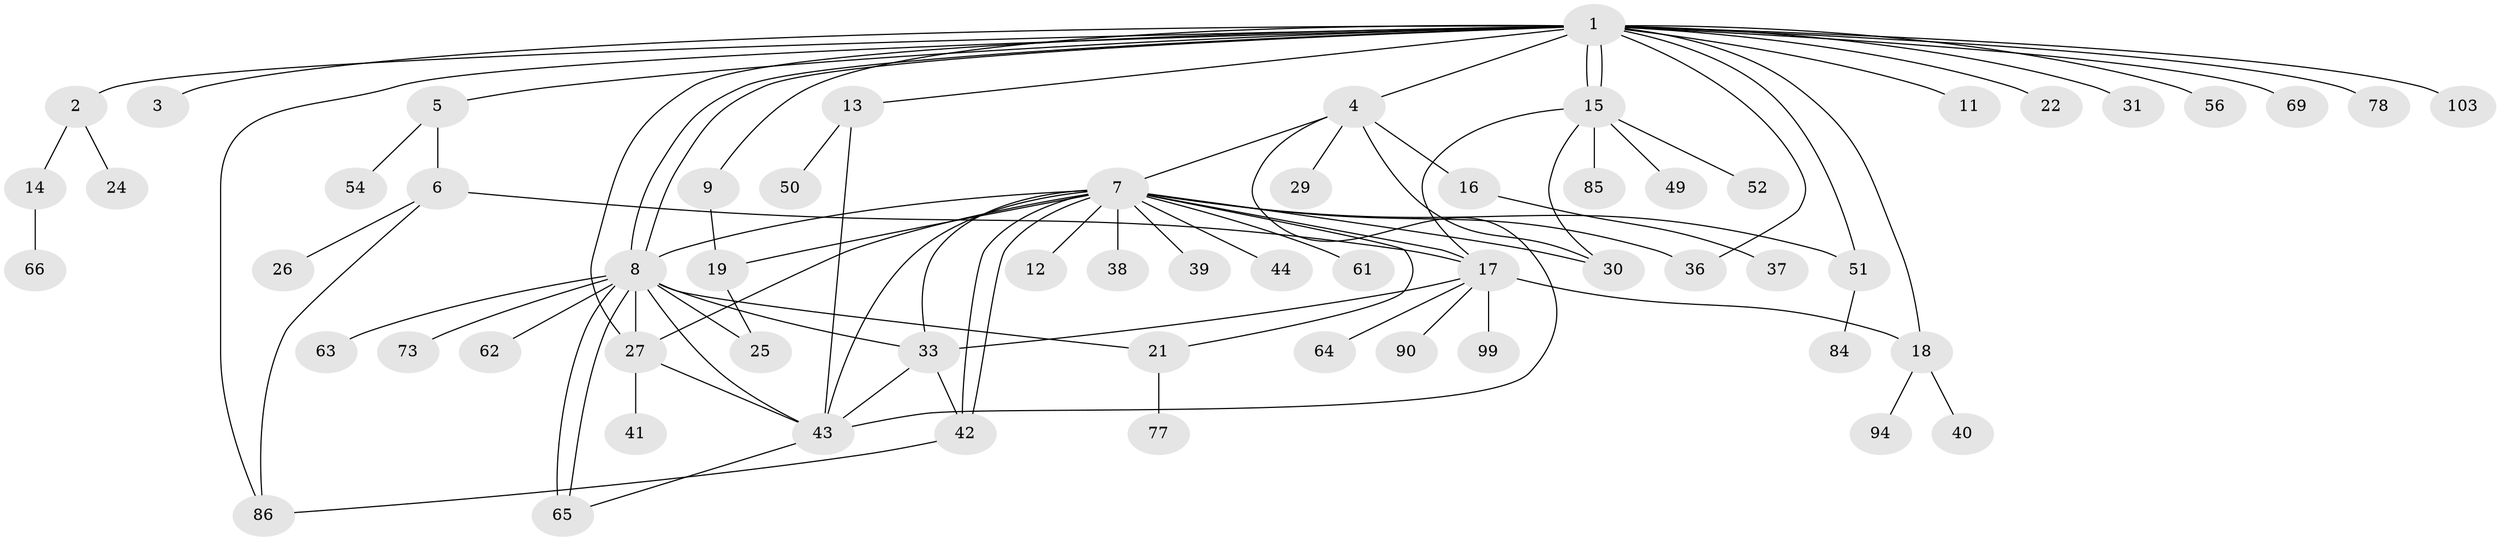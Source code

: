 // original degree distribution, {22: 0.008264462809917356, 3: 0.11570247933884298, 1: 0.5206611570247934, 6: 0.024793388429752067, 4: 0.08264462809917356, 16: 0.008264462809917356, 18: 0.008264462809917356, 2: 0.1652892561983471, 5: 0.049586776859504134, 7: 0.008264462809917356, 8: 0.008264462809917356}
// Generated by graph-tools (version 1.1) at 2025/14/03/09/25 04:14:29]
// undirected, 60 vertices, 87 edges
graph export_dot {
graph [start="1"]
  node [color=gray90,style=filled];
  1;
  2;
  3;
  4;
  5;
  6;
  7 [super="+115+96+88+28+32+76+10"];
  8 [super="+57+60+35+95+45"];
  9;
  11;
  12;
  13 [super="+46+116"];
  14 [super="+59+72+75"];
  15;
  16 [super="+107+98+92"];
  17 [super="+48+20"];
  18;
  19 [super="+80+83+23"];
  21 [super="+34"];
  22;
  24;
  25;
  26;
  27 [super="+53"];
  29;
  30 [super="+79"];
  31;
  33 [super="+47"];
  36 [super="+114"];
  37;
  38;
  39;
  40;
  41;
  42 [super="+89"];
  43 [super="+70"];
  44;
  49 [super="+68+104"];
  50;
  51;
  52;
  54;
  56;
  61;
  62;
  63;
  64;
  65;
  66;
  69;
  73;
  77;
  78;
  84 [super="+109"];
  85;
  86 [super="+102"];
  90;
  94;
  99;
  103;
  1 -- 2;
  1 -- 3;
  1 -- 4;
  1 -- 5;
  1 -- 8;
  1 -- 8;
  1 -- 9;
  1 -- 11;
  1 -- 13;
  1 -- 15;
  1 -- 15;
  1 -- 18;
  1 -- 22;
  1 -- 27;
  1 -- 31;
  1 -- 36;
  1 -- 51;
  1 -- 56;
  1 -- 69;
  1 -- 78;
  1 -- 86;
  1 -- 103;
  2 -- 14;
  2 -- 24;
  4 -- 7;
  4 -- 16;
  4 -- 29;
  4 -- 30;
  4 -- 43;
  5 -- 6;
  5 -- 54;
  6 -- 17;
  6 -- 26;
  6 -- 86;
  7 -- 8 [weight=2];
  7 -- 12;
  7 -- 21;
  7 -- 33 [weight=2];
  7 -- 38;
  7 -- 42;
  7 -- 42;
  7 -- 19;
  7 -- 39;
  7 -- 43;
  7 -- 44;
  7 -- 61;
  7 -- 30 [weight=2];
  7 -- 17;
  7 -- 51;
  7 -- 27;
  7 -- 36;
  8 -- 27;
  8 -- 43;
  8 -- 62;
  8 -- 63;
  8 -- 65;
  8 -- 65;
  8 -- 73;
  8 -- 21;
  8 -- 25;
  8 -- 33;
  9 -- 19;
  13 -- 50;
  13 -- 43;
  14 -- 66;
  15 -- 49;
  15 -- 52;
  15 -- 85;
  15 -- 30;
  15 -- 17;
  16 -- 37;
  17 -- 18;
  17 -- 64;
  17 -- 99;
  17 -- 90;
  17 -- 33;
  18 -- 40;
  18 -- 94;
  19 -- 25;
  21 -- 77;
  27 -- 41;
  27 -- 43;
  33 -- 42;
  33 -- 43;
  42 -- 86;
  43 -- 65;
  51 -- 84;
}
